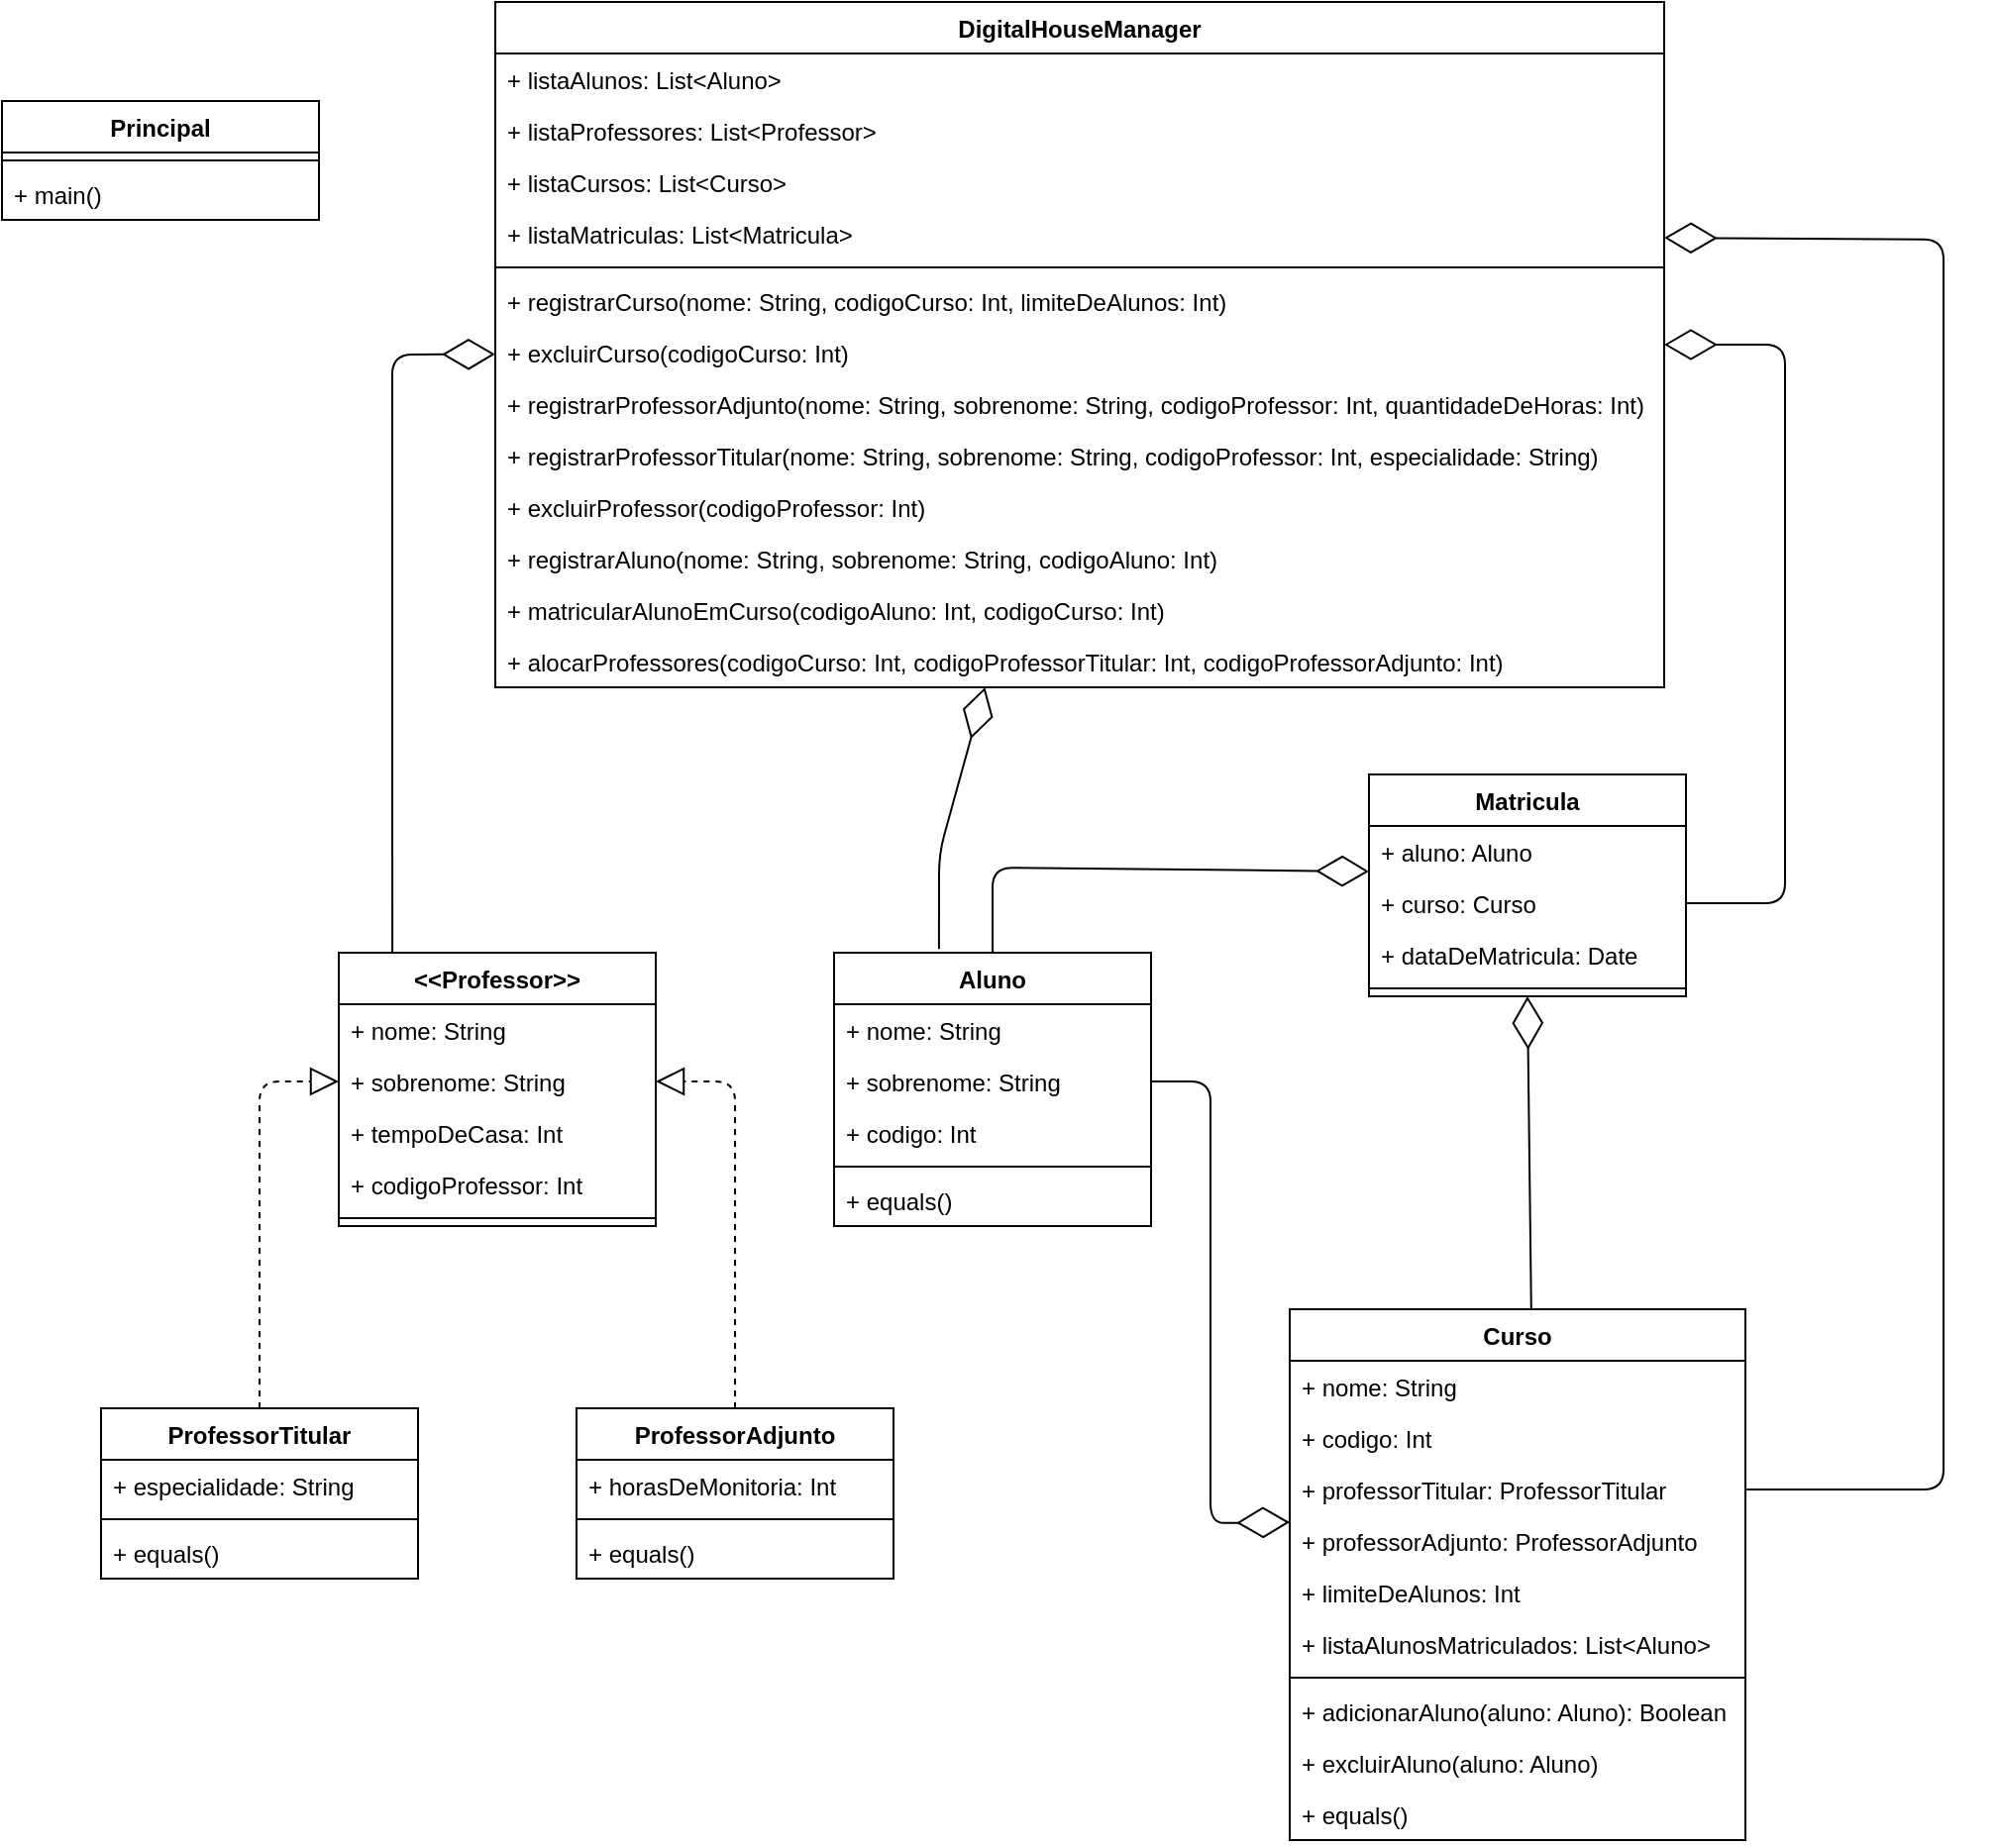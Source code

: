 <mxfile version="13.7.5" type="device"><diagram id="CSiTn9hd6-xCEIDapkxO" name="Page-1"><mxGraphModel dx="1695" dy="1651" grid="1" gridSize="10" guides="1" tooltips="1" connect="1" arrows="1" fold="1" page="1" pageScale="1" pageWidth="827" pageHeight="1169" math="0" shadow="0"><root><mxCell id="0"/><mxCell id="1" parent="0"/><mxCell id="4diedzbqZxgubI4D-eg0-1" value="Aluno" style="swimlane;fontStyle=1;align=center;verticalAlign=top;childLayout=stackLayout;horizontal=1;startSize=26;horizontalStack=0;resizeParent=1;resizeParentMax=0;resizeLast=0;collapsible=1;marginBottom=0;" parent="1" vertex="1"><mxGeometry x="290" y="30" width="160" height="138" as="geometry"/></mxCell><mxCell id="4diedzbqZxgubI4D-eg0-2" value="+ nome: String" style="text;strokeColor=none;fillColor=none;align=left;verticalAlign=top;spacingLeft=4;spacingRight=4;overflow=hidden;rotatable=0;points=[[0,0.5],[1,0.5]];portConstraint=eastwest;" parent="4diedzbqZxgubI4D-eg0-1" vertex="1"><mxGeometry y="26" width="160" height="26" as="geometry"/></mxCell><mxCell id="4diedzbqZxgubI4D-eg0-5" value="+ sobrenome: String" style="text;strokeColor=none;fillColor=none;align=left;verticalAlign=top;spacingLeft=4;spacingRight=4;overflow=hidden;rotatable=0;points=[[0,0.5],[1,0.5]];portConstraint=eastwest;" parent="4diedzbqZxgubI4D-eg0-1" vertex="1"><mxGeometry y="52" width="160" height="26" as="geometry"/></mxCell><mxCell id="4diedzbqZxgubI4D-eg0-6" value="+ codigo: Int" style="text;strokeColor=none;fillColor=none;align=left;verticalAlign=top;spacingLeft=4;spacingRight=4;overflow=hidden;rotatable=0;points=[[0,0.5],[1,0.5]];portConstraint=eastwest;" parent="4diedzbqZxgubI4D-eg0-1" vertex="1"><mxGeometry y="78" width="160" height="26" as="geometry"/></mxCell><mxCell id="4diedzbqZxgubI4D-eg0-3" value="" style="line;strokeWidth=1;fillColor=none;align=left;verticalAlign=middle;spacingTop=-1;spacingLeft=3;spacingRight=3;rotatable=0;labelPosition=right;points=[];portConstraint=eastwest;" parent="4diedzbqZxgubI4D-eg0-1" vertex="1"><mxGeometry y="104" width="160" height="8" as="geometry"/></mxCell><mxCell id="4diedzbqZxgubI4D-eg0-4" value="+ equals()" style="text;strokeColor=none;fillColor=none;align=left;verticalAlign=top;spacingLeft=4;spacingRight=4;overflow=hidden;rotatable=0;points=[[0,0.5],[1,0.5]];portConstraint=eastwest;" parent="4diedzbqZxgubI4D-eg0-1" vertex="1"><mxGeometry y="112" width="160" height="26" as="geometry"/></mxCell><mxCell id="uicn2okBLCUs19ZYDEfP-17" value="ProfessorAdjunto" style="swimlane;fontStyle=1;align=center;verticalAlign=top;childLayout=stackLayout;horizontal=1;startSize=26;horizontalStack=0;resizeParent=1;resizeParentMax=0;resizeLast=0;collapsible=1;marginBottom=0;" parent="1" vertex="1"><mxGeometry x="160" y="260" width="160" height="86" as="geometry"/></mxCell><mxCell id="uicn2okBLCUs19ZYDEfP-18" value="+ horasDeMonitoria: Int" style="text;strokeColor=none;fillColor=none;align=left;verticalAlign=top;spacingLeft=4;spacingRight=4;overflow=hidden;rotatable=0;points=[[0,0.5],[1,0.5]];portConstraint=eastwest;" parent="uicn2okBLCUs19ZYDEfP-17" vertex="1"><mxGeometry y="26" width="160" height="26" as="geometry"/></mxCell><mxCell id="uicn2okBLCUs19ZYDEfP-19" value="" style="line;strokeWidth=1;fillColor=none;align=left;verticalAlign=middle;spacingTop=-1;spacingLeft=3;spacingRight=3;rotatable=0;labelPosition=right;points=[];portConstraint=eastwest;" parent="uicn2okBLCUs19ZYDEfP-17" vertex="1"><mxGeometry y="52" width="160" height="8" as="geometry"/></mxCell><mxCell id="uicn2okBLCUs19ZYDEfP-20" value="+ equals()" style="text;strokeColor=none;fillColor=none;align=left;verticalAlign=top;spacingLeft=4;spacingRight=4;overflow=hidden;rotatable=0;points=[[0,0.5],[1,0.5]];portConstraint=eastwest;" parent="uicn2okBLCUs19ZYDEfP-17" vertex="1"><mxGeometry y="60" width="160" height="26" as="geometry"/></mxCell><mxCell id="uicn2okBLCUs19ZYDEfP-13" value="ProfessorTitular" style="swimlane;fontStyle=1;align=center;verticalAlign=top;childLayout=stackLayout;horizontal=1;startSize=26;horizontalStack=0;resizeParent=1;resizeParentMax=0;resizeLast=0;collapsible=1;marginBottom=0;" parent="1" vertex="1"><mxGeometry x="-80" y="260" width="160" height="86" as="geometry"/></mxCell><mxCell id="uicn2okBLCUs19ZYDEfP-14" value="+ especialidade: String" style="text;strokeColor=none;fillColor=none;align=left;verticalAlign=top;spacingLeft=4;spacingRight=4;overflow=hidden;rotatable=0;points=[[0,0.5],[1,0.5]];portConstraint=eastwest;" parent="uicn2okBLCUs19ZYDEfP-13" vertex="1"><mxGeometry y="26" width="160" height="26" as="geometry"/></mxCell><mxCell id="uicn2okBLCUs19ZYDEfP-15" value="" style="line;strokeWidth=1;fillColor=none;align=left;verticalAlign=middle;spacingTop=-1;spacingLeft=3;spacingRight=3;rotatable=0;labelPosition=right;points=[];portConstraint=eastwest;" parent="uicn2okBLCUs19ZYDEfP-13" vertex="1"><mxGeometry y="52" width="160" height="8" as="geometry"/></mxCell><mxCell id="uicn2okBLCUs19ZYDEfP-16" value="+ equals()" style="text;strokeColor=none;fillColor=none;align=left;verticalAlign=top;spacingLeft=4;spacingRight=4;overflow=hidden;rotatable=0;points=[[0,0.5],[1,0.5]];portConstraint=eastwest;" parent="uicn2okBLCUs19ZYDEfP-13" vertex="1"><mxGeometry y="60" width="160" height="26" as="geometry"/></mxCell><mxCell id="uicn2okBLCUs19ZYDEfP-6" value="&lt;&lt;Professor&gt;&gt;" style="swimlane;fontStyle=1;align=center;verticalAlign=top;childLayout=stackLayout;horizontal=1;startSize=26;horizontalStack=0;resizeParent=1;resizeParentMax=0;resizeLast=0;collapsible=1;marginBottom=0;" parent="1" vertex="1"><mxGeometry x="40" y="30" width="160" height="138" as="geometry"/></mxCell><mxCell id="uicn2okBLCUs19ZYDEfP-7" value="+ nome: String" style="text;strokeColor=none;fillColor=none;align=left;verticalAlign=top;spacingLeft=4;spacingRight=4;overflow=hidden;rotatable=0;points=[[0,0.5],[1,0.5]];portConstraint=eastwest;" parent="uicn2okBLCUs19ZYDEfP-6" vertex="1"><mxGeometry y="26" width="160" height="26" as="geometry"/></mxCell><mxCell id="uicn2okBLCUs19ZYDEfP-10" value="+ sobrenome: String" style="text;strokeColor=none;fillColor=none;align=left;verticalAlign=top;spacingLeft=4;spacingRight=4;overflow=hidden;rotatable=0;points=[[0,0.5],[1,0.5]];portConstraint=eastwest;" parent="uicn2okBLCUs19ZYDEfP-6" vertex="1"><mxGeometry y="52" width="160" height="26" as="geometry"/></mxCell><mxCell id="uicn2okBLCUs19ZYDEfP-11" value="+ tempoDeCasa: Int" style="text;strokeColor=none;fillColor=none;align=left;verticalAlign=top;spacingLeft=4;spacingRight=4;overflow=hidden;rotatable=0;points=[[0,0.5],[1,0.5]];portConstraint=eastwest;" parent="uicn2okBLCUs19ZYDEfP-6" vertex="1"><mxGeometry y="78" width="160" height="26" as="geometry"/></mxCell><mxCell id="uicn2okBLCUs19ZYDEfP-12" value="+ codigoProfessor: Int" style="text;strokeColor=none;fillColor=none;align=left;verticalAlign=top;spacingLeft=4;spacingRight=4;overflow=hidden;rotatable=0;points=[[0,0.5],[1,0.5]];portConstraint=eastwest;" parent="uicn2okBLCUs19ZYDEfP-6" vertex="1"><mxGeometry y="104" width="160" height="26" as="geometry"/></mxCell><mxCell id="uicn2okBLCUs19ZYDEfP-8" value="" style="line;strokeWidth=1;fillColor=none;align=left;verticalAlign=middle;spacingTop=-1;spacingLeft=3;spacingRight=3;rotatable=0;labelPosition=right;points=[];portConstraint=eastwest;" parent="uicn2okBLCUs19ZYDEfP-6" vertex="1"><mxGeometry y="130" width="160" height="8" as="geometry"/></mxCell><mxCell id="uicn2okBLCUs19ZYDEfP-21" value="" style="endArrow=block;dashed=1;endFill=0;endSize=12;html=1;exitX=0.5;exitY=0;exitDx=0;exitDy=0;entryX=1;entryY=0.5;entryDx=0;entryDy=0;" parent="1" source="uicn2okBLCUs19ZYDEfP-17" target="uicn2okBLCUs19ZYDEfP-10" edge="1"><mxGeometry width="160" relative="1" as="geometry"><mxPoint x="70" y="150" as="sourcePoint"/><mxPoint x="230" y="150" as="targetPoint"/><Array as="points"><mxPoint x="240" y="95"/></Array></mxGeometry></mxCell><mxCell id="uicn2okBLCUs19ZYDEfP-22" value="" style="endArrow=block;dashed=1;endFill=0;endSize=12;html=1;exitX=0.5;exitY=0;exitDx=0;exitDy=0;entryX=0;entryY=0.5;entryDx=0;entryDy=0;" parent="1" source="uicn2okBLCUs19ZYDEfP-13" target="uicn2okBLCUs19ZYDEfP-10" edge="1"><mxGeometry width="160" relative="1" as="geometry"><mxPoint x="70" y="150" as="sourcePoint"/><mxPoint x="230" y="150" as="targetPoint"/><Array as="points"><mxPoint y="95"/></Array></mxGeometry></mxCell><mxCell id="uicn2okBLCUs19ZYDEfP-1" value="Curso" style="swimlane;fontStyle=1;align=center;verticalAlign=top;childLayout=stackLayout;horizontal=1;startSize=26;horizontalStack=0;resizeParent=1;resizeParentMax=0;resizeLast=0;collapsible=1;marginBottom=0;" parent="1" vertex="1"><mxGeometry x="520" y="210" width="230" height="268" as="geometry"/></mxCell><mxCell id="uicn2okBLCUs19ZYDEfP-2" value="+ nome: String" style="text;strokeColor=none;fillColor=none;align=left;verticalAlign=top;spacingLeft=4;spacingRight=4;overflow=hidden;rotatable=0;points=[[0,0.5],[1,0.5]];portConstraint=eastwest;" parent="uicn2okBLCUs19ZYDEfP-1" vertex="1"><mxGeometry y="26" width="230" height="26" as="geometry"/></mxCell><mxCell id="uicn2okBLCUs19ZYDEfP-5" value="+ codigo: Int" style="text;strokeColor=none;fillColor=none;align=left;verticalAlign=top;spacingLeft=4;spacingRight=4;overflow=hidden;rotatable=0;points=[[0,0.5],[1,0.5]];portConstraint=eastwest;" parent="uicn2okBLCUs19ZYDEfP-1" vertex="1"><mxGeometry y="52" width="230" height="26" as="geometry"/></mxCell><mxCell id="uicn2okBLCUs19ZYDEfP-23" value="+ professorTitular: ProfessorTitular" style="text;strokeColor=none;fillColor=none;align=left;verticalAlign=top;spacingLeft=4;spacingRight=4;overflow=hidden;rotatable=0;points=[[0,0.5],[1,0.5]];portConstraint=eastwest;" parent="uicn2okBLCUs19ZYDEfP-1" vertex="1"><mxGeometry y="78" width="230" height="26" as="geometry"/></mxCell><mxCell id="uicn2okBLCUs19ZYDEfP-24" value="+ professorAdjunto: ProfessorAdjunto" style="text;strokeColor=none;fillColor=none;align=left;verticalAlign=top;spacingLeft=4;spacingRight=4;overflow=hidden;rotatable=0;points=[[0,0.5],[1,0.5]];portConstraint=eastwest;" parent="uicn2okBLCUs19ZYDEfP-1" vertex="1"><mxGeometry y="104" width="230" height="26" as="geometry"/></mxCell><mxCell id="uicn2okBLCUs19ZYDEfP-25" value="+ limiteDeAlunos: Int" style="text;strokeColor=none;fillColor=none;align=left;verticalAlign=top;spacingLeft=4;spacingRight=4;overflow=hidden;rotatable=0;points=[[0,0.5],[1,0.5]];portConstraint=eastwest;" parent="uicn2okBLCUs19ZYDEfP-1" vertex="1"><mxGeometry y="130" width="230" height="26" as="geometry"/></mxCell><mxCell id="uicn2okBLCUs19ZYDEfP-26" value="+ listaAlunosMatriculados: List&lt;Aluno&gt;" style="text;strokeColor=none;fillColor=none;align=left;verticalAlign=top;spacingLeft=4;spacingRight=4;overflow=hidden;rotatable=0;points=[[0,0.5],[1,0.5]];portConstraint=eastwest;" parent="uicn2okBLCUs19ZYDEfP-1" vertex="1"><mxGeometry y="156" width="230" height="26" as="geometry"/></mxCell><mxCell id="uicn2okBLCUs19ZYDEfP-3" value="" style="line;strokeWidth=1;fillColor=none;align=left;verticalAlign=middle;spacingTop=-1;spacingLeft=3;spacingRight=3;rotatable=0;labelPosition=right;points=[];portConstraint=eastwest;" parent="uicn2okBLCUs19ZYDEfP-1" vertex="1"><mxGeometry y="182" width="230" height="8" as="geometry"/></mxCell><mxCell id="g6tnmVvRhrmc-QLJcgcp-1" value="+ adicionarAluno(aluno: Aluno): Boolean" style="text;strokeColor=none;fillColor=none;align=left;verticalAlign=top;spacingLeft=4;spacingRight=4;overflow=hidden;rotatable=0;points=[[0,0.5],[1,0.5]];portConstraint=eastwest;" parent="uicn2okBLCUs19ZYDEfP-1" vertex="1"><mxGeometry y="190" width="230" height="26" as="geometry"/></mxCell><mxCell id="g6tnmVvRhrmc-QLJcgcp-2" value="+ excluirAluno(aluno: Aluno)" style="text;strokeColor=none;fillColor=none;align=left;verticalAlign=top;spacingLeft=4;spacingRight=4;overflow=hidden;rotatable=0;points=[[0,0.5],[1,0.5]];portConstraint=eastwest;" parent="uicn2okBLCUs19ZYDEfP-1" vertex="1"><mxGeometry y="216" width="230" height="26" as="geometry"/></mxCell><mxCell id="uicn2okBLCUs19ZYDEfP-4" value="+ equals()" style="text;strokeColor=none;fillColor=none;align=left;verticalAlign=top;spacingLeft=4;spacingRight=4;overflow=hidden;rotatable=0;points=[[0,0.5],[1,0.5]];portConstraint=eastwest;" parent="uicn2okBLCUs19ZYDEfP-1" vertex="1"><mxGeometry y="242" width="230" height="26" as="geometry"/></mxCell><mxCell id="uicn2okBLCUs19ZYDEfP-27" value="" style="endArrow=diamondThin;endFill=0;endSize=24;html=1;exitX=1;exitY=0.5;exitDx=0;exitDy=0;" parent="1" source="4diedzbqZxgubI4D-eg0-5" edge="1"><mxGeometry width="160" relative="1" as="geometry"><mxPoint x="360" y="317.5" as="sourcePoint"/><mxPoint x="520" y="317.5" as="targetPoint"/><Array as="points"><mxPoint x="480" y="95"/><mxPoint x="480" y="318"/></Array></mxGeometry></mxCell><mxCell id="uicn2okBLCUs19ZYDEfP-28" value="Matricula" style="swimlane;fontStyle=1;align=center;verticalAlign=top;childLayout=stackLayout;horizontal=1;startSize=26;horizontalStack=0;resizeParent=1;resizeParentMax=0;resizeLast=0;collapsible=1;marginBottom=0;" parent="1" vertex="1"><mxGeometry x="560" y="-60" width="160" height="112" as="geometry"/></mxCell><mxCell id="uicn2okBLCUs19ZYDEfP-29" value="+ aluno: Aluno" style="text;strokeColor=none;fillColor=none;align=left;verticalAlign=top;spacingLeft=4;spacingRight=4;overflow=hidden;rotatable=0;points=[[0,0.5],[1,0.5]];portConstraint=eastwest;" parent="uicn2okBLCUs19ZYDEfP-28" vertex="1"><mxGeometry y="26" width="160" height="26" as="geometry"/></mxCell><mxCell id="uicn2okBLCUs19ZYDEfP-32" value="+ curso: Curso" style="text;strokeColor=none;fillColor=none;align=left;verticalAlign=top;spacingLeft=4;spacingRight=4;overflow=hidden;rotatable=0;points=[[0,0.5],[1,0.5]];portConstraint=eastwest;" parent="uicn2okBLCUs19ZYDEfP-28" vertex="1"><mxGeometry y="52" width="160" height="26" as="geometry"/></mxCell><mxCell id="uicn2okBLCUs19ZYDEfP-33" value="+ dataDeMatricula: Date" style="text;strokeColor=none;fillColor=none;align=left;verticalAlign=top;spacingLeft=4;spacingRight=4;overflow=hidden;rotatable=0;points=[[0,0.5],[1,0.5]];portConstraint=eastwest;" parent="uicn2okBLCUs19ZYDEfP-28" vertex="1"><mxGeometry y="78" width="160" height="26" as="geometry"/></mxCell><mxCell id="uicn2okBLCUs19ZYDEfP-30" value="" style="line;strokeWidth=1;fillColor=none;align=left;verticalAlign=middle;spacingTop=-1;spacingLeft=3;spacingRight=3;rotatable=0;labelPosition=right;points=[];portConstraint=eastwest;" parent="uicn2okBLCUs19ZYDEfP-28" vertex="1"><mxGeometry y="104" width="160" height="8" as="geometry"/></mxCell><mxCell id="uicn2okBLCUs19ZYDEfP-34" value="" style="endArrow=diamondThin;endFill=0;endSize=24;html=1;exitX=0.5;exitY=0;exitDx=0;exitDy=0;" parent="1" source="4diedzbqZxgubI4D-eg0-1" edge="1"><mxGeometry width="160" relative="1" as="geometry"><mxPoint x="370" y="-10" as="sourcePoint"/><mxPoint x="560" y="-11" as="targetPoint"/><Array as="points"><mxPoint x="370" y="-13"/></Array></mxGeometry></mxCell><mxCell id="uicn2okBLCUs19ZYDEfP-35" value="" style="endArrow=diamondThin;endFill=0;endSize=24;html=1;entryX=0.5;entryY=1;entryDx=0;entryDy=0;exitX=0.53;exitY=0;exitDx=0;exitDy=0;exitPerimeter=0;" parent="1" source="uicn2okBLCUs19ZYDEfP-1" target="uicn2okBLCUs19ZYDEfP-28" edge="1"><mxGeometry width="160" relative="1" as="geometry"><mxPoint x="720" y="140" as="sourcePoint"/><mxPoint x="600" y="130" as="targetPoint"/></mxGeometry></mxCell><mxCell id="uicn2okBLCUs19ZYDEfP-46" value="" style="endArrow=diamondThin;endFill=0;endSize=24;html=1;exitX=1;exitY=0.5;exitDx=0;exitDy=0;" parent="1" source="uicn2okBLCUs19ZYDEfP-23" target="uicn2okBLCUs19ZYDEfP-42" edge="1"><mxGeometry width="160" relative="1" as="geometry"><mxPoint x="850" y="300" as="sourcePoint"/><mxPoint x="650" y="-250" as="targetPoint"/><Array as="points"><mxPoint x="850" y="301"/><mxPoint x="850" y="-330"/></Array></mxGeometry></mxCell><mxCell id="g6tnmVvRhrmc-QLJcgcp-6" value="" style="endArrow=none;endFill=0;endSize=24;html=1;entryX=0.169;entryY=0;entryDx=0;entryDy=0;entryPerimeter=0;startArrow=diamondThin;startFill=0;startSize=24;" parent="1" source="g6tnmVvRhrmc-QLJcgcp-4" target="uicn2okBLCUs19ZYDEfP-6" edge="1"><mxGeometry width="160" relative="1" as="geometry"><mxPoint x="67" y="-280" as="sourcePoint"/><mxPoint x="160" y="-100" as="targetPoint"/><Array as="points"><mxPoint x="67" y="-272"/></Array></mxGeometry></mxCell><mxCell id="uicn2okBLCUs19ZYDEfP-36" value="DigitalHouseManager" style="swimlane;fontStyle=1;align=center;verticalAlign=top;childLayout=stackLayout;horizontal=1;startSize=26;horizontalStack=0;resizeParent=1;resizeParentMax=0;resizeLast=0;collapsible=1;marginBottom=0;" parent="1" vertex="1"><mxGeometry x="119" y="-450" width="590" height="346" as="geometry"/></mxCell><mxCell id="uicn2okBLCUs19ZYDEfP-37" value="+ listaAlunos: List&lt;Aluno&gt;" style="text;strokeColor=none;fillColor=none;align=left;verticalAlign=top;spacingLeft=4;spacingRight=4;overflow=hidden;rotatable=0;points=[[0,0.5],[1,0.5]];portConstraint=eastwest;" parent="uicn2okBLCUs19ZYDEfP-36" vertex="1"><mxGeometry y="26" width="590" height="26" as="geometry"/></mxCell><mxCell id="uicn2okBLCUs19ZYDEfP-40" value="+ listaProfessores: List&lt;Professor&gt;" style="text;strokeColor=none;fillColor=none;align=left;verticalAlign=top;spacingLeft=4;spacingRight=4;overflow=hidden;rotatable=0;points=[[0,0.5],[1,0.5]];portConstraint=eastwest;" parent="uicn2okBLCUs19ZYDEfP-36" vertex="1"><mxGeometry y="52" width="590" height="26" as="geometry"/></mxCell><mxCell id="uicn2okBLCUs19ZYDEfP-41" value="+ listaCursos: List&lt;Curso&gt;" style="text;strokeColor=none;fillColor=none;align=left;verticalAlign=top;spacingLeft=4;spacingRight=4;overflow=hidden;rotatable=0;points=[[0,0.5],[1,0.5]];portConstraint=eastwest;" parent="uicn2okBLCUs19ZYDEfP-36" vertex="1"><mxGeometry y="78" width="590" height="26" as="geometry"/></mxCell><mxCell id="uicn2okBLCUs19ZYDEfP-42" value="+ listaMatriculas: List&lt;Matricula&gt;" style="text;strokeColor=none;fillColor=none;align=left;verticalAlign=top;spacingLeft=4;spacingRight=4;overflow=hidden;rotatable=0;points=[[0,0.5],[1,0.5]];portConstraint=eastwest;" parent="uicn2okBLCUs19ZYDEfP-36" vertex="1"><mxGeometry y="104" width="590" height="26" as="geometry"/></mxCell><mxCell id="uicn2okBLCUs19ZYDEfP-38" value="" style="line;strokeWidth=1;fillColor=none;align=left;verticalAlign=middle;spacingTop=-1;spacingLeft=3;spacingRight=3;rotatable=0;labelPosition=right;points=[];portConstraint=eastwest;" parent="uicn2okBLCUs19ZYDEfP-36" vertex="1"><mxGeometry y="130" width="590" height="8" as="geometry"/></mxCell><mxCell id="g6tnmVvRhrmc-QLJcgcp-3" value="+ registrarCurso(nome: String, codigoCurso: Int, limiteDeAlunos: Int)" style="text;strokeColor=none;fillColor=none;align=left;verticalAlign=top;spacingLeft=4;spacingRight=4;overflow=hidden;rotatable=0;points=[[0,0.5],[1,0.5]];portConstraint=eastwest;" parent="uicn2okBLCUs19ZYDEfP-36" vertex="1"><mxGeometry y="138" width="590" height="26" as="geometry"/></mxCell><mxCell id="g6tnmVvRhrmc-QLJcgcp-4" value="+ excluirCurso(codigoCurso: Int)" style="text;strokeColor=none;fillColor=none;align=left;verticalAlign=top;spacingLeft=4;spacingRight=4;overflow=hidden;rotatable=0;points=[[0,0.5],[1,0.5]];portConstraint=eastwest;" parent="uicn2okBLCUs19ZYDEfP-36" vertex="1"><mxGeometry y="164" width="590" height="26" as="geometry"/></mxCell><mxCell id="g6tnmVvRhrmc-QLJcgcp-5" value="+ registrarProfessorAdjunto(nome: String, sobrenome: String, codigoProfessor: Int, quantidadeDeHoras: Int)" style="text;strokeColor=none;fillColor=none;align=left;verticalAlign=top;spacingLeft=4;spacingRight=4;overflow=hidden;rotatable=0;points=[[0,0.5],[1,0.5]];portConstraint=eastwest;" parent="uicn2okBLCUs19ZYDEfP-36" vertex="1"><mxGeometry y="190" width="590" height="26" as="geometry"/></mxCell><mxCell id="g6tnmVvRhrmc-QLJcgcp-7" value="+ registrarProfessorTitular(nome: String, sobrenome: String, codigoProfessor: Int, especialidade: String)" style="text;strokeColor=none;fillColor=none;align=left;verticalAlign=top;spacingLeft=4;spacingRight=4;overflow=hidden;rotatable=0;points=[[0,0.5],[1,0.5]];portConstraint=eastwest;" parent="uicn2okBLCUs19ZYDEfP-36" vertex="1"><mxGeometry y="216" width="590" height="26" as="geometry"/></mxCell><mxCell id="g6tnmVvRhrmc-QLJcgcp-8" value="+ excluirProfessor(codigoProfessor: Int)" style="text;strokeColor=none;fillColor=none;align=left;verticalAlign=top;spacingLeft=4;spacingRight=4;overflow=hidden;rotatable=0;points=[[0,0.5],[1,0.5]];portConstraint=eastwest;" parent="uicn2okBLCUs19ZYDEfP-36" vertex="1"><mxGeometry y="242" width="590" height="26" as="geometry"/></mxCell><mxCell id="g6tnmVvRhrmc-QLJcgcp-9" value="+ registrarAluno(nome: String, sobrenome: String, codigoAluno: Int)" style="text;strokeColor=none;fillColor=none;align=left;verticalAlign=top;spacingLeft=4;spacingRight=4;overflow=hidden;rotatable=0;points=[[0,0.5],[1,0.5]];portConstraint=eastwest;" parent="uicn2okBLCUs19ZYDEfP-36" vertex="1"><mxGeometry y="268" width="590" height="26" as="geometry"/></mxCell><mxCell id="g6tnmVvRhrmc-QLJcgcp-10" value="+ matricularAlunoEmCurso(codigoAluno: Int, codigoCurso: Int)" style="text;strokeColor=none;fillColor=none;align=left;verticalAlign=top;spacingLeft=4;spacingRight=4;overflow=hidden;rotatable=0;points=[[0,0.5],[1,0.5]];portConstraint=eastwest;" parent="uicn2okBLCUs19ZYDEfP-36" vertex="1"><mxGeometry y="294" width="590" height="26" as="geometry"/></mxCell><mxCell id="g6tnmVvRhrmc-QLJcgcp-24" value="+ alocarProfessores(codigoCurso: Int, codigoProfessorTitular: Int, codigoProfessorAdjunto: Int)" style="text;strokeColor=none;fillColor=none;align=left;verticalAlign=top;spacingLeft=4;spacingRight=4;overflow=hidden;rotatable=0;points=[[0,0.5],[1,0.5]];portConstraint=eastwest;" parent="uicn2okBLCUs19ZYDEfP-36" vertex="1"><mxGeometry y="320" width="590" height="26" as="geometry"/></mxCell><mxCell id="g6tnmVvRhrmc-QLJcgcp-25" value="" style="endArrow=diamondThin;endFill=0;endSize=24;html=1;exitX=0.331;exitY=-0.014;exitDx=0;exitDy=0;exitPerimeter=0;" parent="1" source="4diedzbqZxgubI4D-eg0-1" target="uicn2okBLCUs19ZYDEfP-36" edge="1"><mxGeometry width="160" relative="1" as="geometry"><mxPoint x="200" y="-50" as="sourcePoint"/><mxPoint x="360" y="-50" as="targetPoint"/><Array as="points"><mxPoint x="343" y="-20"/></Array></mxGeometry></mxCell><mxCell id="g6tnmVvRhrmc-QLJcgcp-26" value="" style="endArrow=diamondThin;endFill=0;endSize=24;html=1;exitX=1;exitY=0.5;exitDx=0;exitDy=0;" parent="1" source="uicn2okBLCUs19ZYDEfP-32" target="uicn2okBLCUs19ZYDEfP-36" edge="1"><mxGeometry width="160" relative="1" as="geometry"><mxPoint x="680" y="-80" as="sourcePoint"/><mxPoint x="710" y="-160" as="targetPoint"/><Array as="points"><mxPoint x="770" y="5"/><mxPoint x="770" y="-277"/></Array></mxGeometry></mxCell><mxCell id="OVYgs5A9pBcaUVVjUpcU-1" value="Principal" style="swimlane;fontStyle=1;align=center;verticalAlign=top;childLayout=stackLayout;horizontal=1;startSize=26;horizontalStack=0;resizeParent=1;resizeParentMax=0;resizeLast=0;collapsible=1;marginBottom=0;" vertex="1" parent="1"><mxGeometry x="-130" y="-400" width="160" height="60" as="geometry"/></mxCell><mxCell id="OVYgs5A9pBcaUVVjUpcU-3" value="" style="line;strokeWidth=1;fillColor=none;align=left;verticalAlign=middle;spacingTop=-1;spacingLeft=3;spacingRight=3;rotatable=0;labelPosition=right;points=[];portConstraint=eastwest;" vertex="1" parent="OVYgs5A9pBcaUVVjUpcU-1"><mxGeometry y="26" width="160" height="8" as="geometry"/></mxCell><mxCell id="OVYgs5A9pBcaUVVjUpcU-4" value="+ main()" style="text;strokeColor=none;fillColor=none;align=left;verticalAlign=top;spacingLeft=4;spacingRight=4;overflow=hidden;rotatable=0;points=[[0,0.5],[1,0.5]];portConstraint=eastwest;" vertex="1" parent="OVYgs5A9pBcaUVVjUpcU-1"><mxGeometry y="34" width="160" height="26" as="geometry"/></mxCell></root></mxGraphModel></diagram></mxfile>